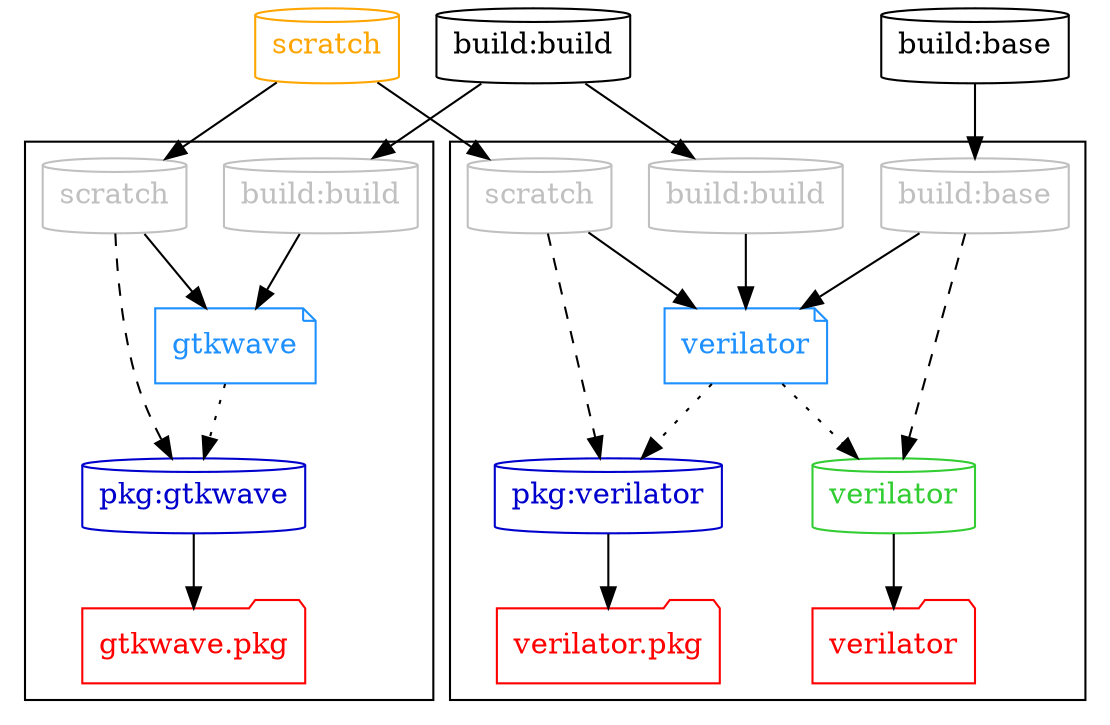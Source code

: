 # Authors:
#   Unai Martinez-Corral
#
# Copyright 2019-2021 Unai Martinez-Corral <unai.martinezcorral@ehu.eus>
#
# Licensed under the Apache License, Version 2.0 (the "License");
# you may not use this file except in compliance with the License.
# You may obtain a copy of the License at
#
#     http://www.apache.org/licenses/LICENSE-2.0
#
# Unless required by applicable law or agreed to in writing, software
# distributed under the License is distributed on an "AS IS" BASIS,
# WITHOUT WARRANTIES OR CONDITIONS OF ANY KIND, either express or implied.
# See the License for the specific language governing permissions and
# limitations under the License.
#
# SPDX-License-Identifier: Apache-2.0

digraph G {

  #splines=polyline; #curved
  newrank=true;

  # Dockerfiles

  { node [shape=note, color=dodgerblue, fontcolor=dodgerblue]
    d_gtkwave   [label="gtkwave"];
    d_verilator [label="verilator"];
  }

  # Images

  { node [shape=cylinder]
    "build:build"
    "build:base"
    { node [color=limegreen, fontcolor=limegreen]
      "verilator"
    }
    { node [color=mediumblue, fontcolor=mediumblue]
      "pkg:gtkwave"
      "pkg:verilator"
    }
  }

  # External images

  { node [shape=cylinder, color=orange, fontcolor=orange]
    "scratch"
  }

  { rank=same
    "build:build"
    "build:base"
    "scratch"
  }

  # Workflows

  subgraph cluster_gtkwave {
    { rank=same
      node [shape=cylinder, color=grey, fontcolor=grey]
      "p_gtkwave_build:build" [label="build:build"]
      "p_gtkwave_scratch" [label="scratch"]
    }

    d_gtkwave -> "pkg:gtkwave" [style=dotted];

    "t_pkg:gtkwave" [shape=folder, color=red, fontcolor=red, label="gtkwave.pkg"];

    "pkg:gtkwave" -> "t_pkg:gtkwave";
  }

  subgraph cluster_verilator {
    { rank=same
      node [shape=cylinder, color=grey, fontcolor=grey]
      "p_verilator_build:build" [label="build:build"]
      "p_verilator_build:base" [label="build:base"]
      "p_verilator_scratch" [label="scratch"]
    }

    d_verilator -> {
      "verilator"
      "pkg:verilator"
    } [style=dotted];

    {
      node [shape=folder, color=red, fontcolor=red]
      "t_verilator" [label="verilator"];
      "t_pkg:verilator" [label="verilator.pkg"];
    }

    "verilator" -> "t_verilator";
    "pkg:verilator" -> "t_pkg:verilator";
  }

  # Dockerfile dependencies

  "build:build" -> "p_gtkwave_build:build" -> d_gtkwave;
  "scratch" -> "p_gtkwave_scratch" -> d_gtkwave;

  "build:build" -> "p_verilator_build:build" -> d_verilator;
  "build:base" -> "p_verilator_build:base" -> d_verilator;
  "scratch" -> "p_verilator_scratch" -> d_verilator;

  # Image dependencies

  { edge [style=dashed]
    "p_gtkwave_scratch" -> "pkg:gtkwave";
  }

  { edge [style=dashed]
    "p_verilator_build:base" -> "verilator";
    "p_verilator_scratch" -> "pkg:verilator";
  }

}
